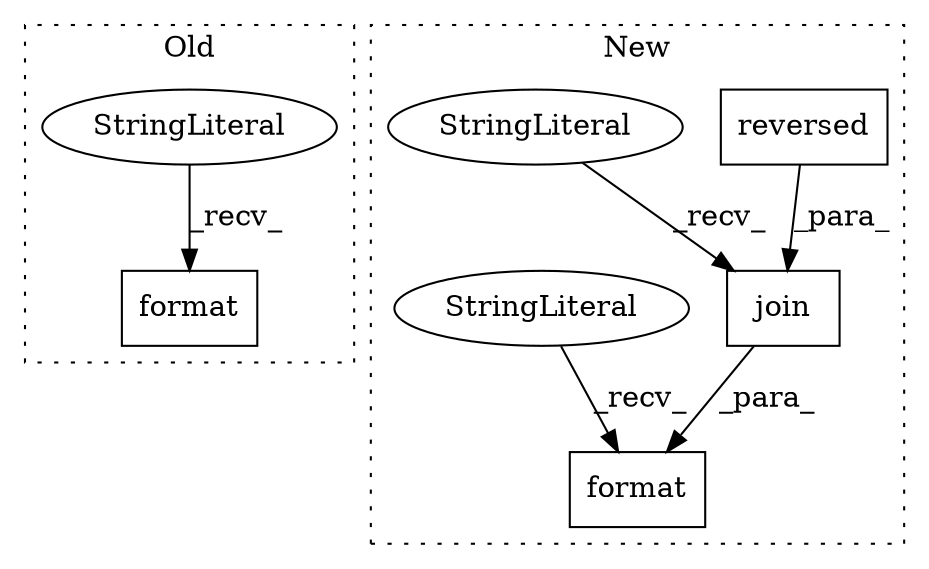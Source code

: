digraph G {
subgraph cluster0 {
1 [label="format" a="32" s="2421,2497" l="7,1" shape="box"];
3 [label="StringLiteral" a="45" s="2367" l="53" shape="ellipse"];
label = "Old";
style="dotted";
}
subgraph cluster1 {
2 [label="reversed" a="32" s="2652,2666" l="9,1" shape="box"];
4 [label="join" a="32" s="2647,2667" l="5,1" shape="box"];
5 [label="format" a="32" s="2617,2668" l="7,1" shape="box"];
6 [label="StringLiteral" a="45" s="2642" l="4" shape="ellipse"];
7 [label="StringLiteral" a="45" s="2562" l="54" shape="ellipse"];
label = "New";
style="dotted";
}
2 -> 4 [label="_para_"];
3 -> 1 [label="_recv_"];
4 -> 5 [label="_para_"];
6 -> 4 [label="_recv_"];
7 -> 5 [label="_recv_"];
}